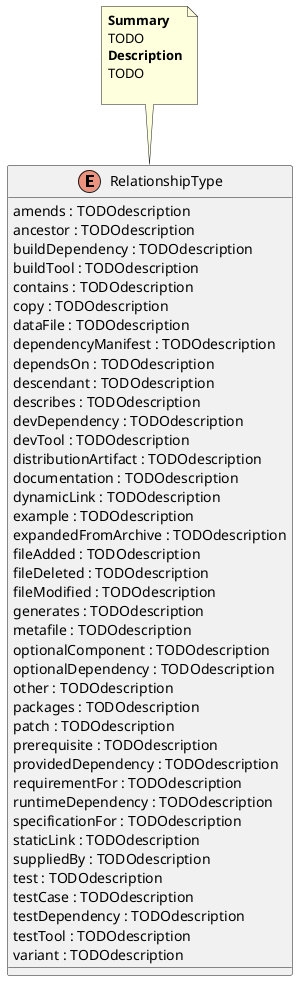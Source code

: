 @startuml
enum RelationshipType {
    amends : TODOdescription
    ancestor : TODOdescription
    buildDependency : TODOdescription
    buildTool : TODOdescription
    contains : TODOdescription
    copy : TODOdescription
    dataFile : TODOdescription
    dependencyManifest : TODOdescription
    dependsOn : TODOdescription
    descendant : TODOdescription
    describes : TODOdescription
    devDependency : TODOdescription
    devTool : TODOdescription
    distributionArtifact : TODOdescription
    documentation : TODOdescription
    dynamicLink : TODOdescription
    example : TODOdescription
    expandedFromArchive : TODOdescription
    fileAdded : TODOdescription
    fileDeleted : TODOdescription
    fileModified : TODOdescription
    generates : TODOdescription
    metafile : TODOdescription
    optionalComponent : TODOdescription
    optionalDependency : TODOdescription
    other : TODOdescription
    packages : TODOdescription
    patch : TODOdescription
    prerequisite : TODOdescription
    providedDependency : TODOdescription
    requirementFor : TODOdescription
    runtimeDependency : TODOdescription
    specificationFor : TODOdescription
    staticLink : TODOdescription
    suppliedBy : TODOdescription
    test : TODOdescription
    testCase : TODOdescription
    testDependency : TODOdescription
    testTool : TODOdescription
    variant : TODOdescription
}
note top of RelationshipType
<b>Summary</b>
TODO
<b>Description</b>
TODO

end note
@enduml

